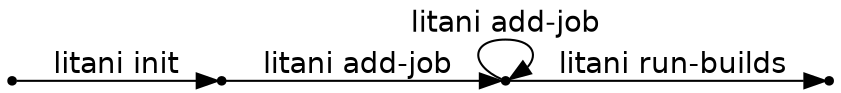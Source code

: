 digraph G {
  rankdir = LR;
  fontname=Helvetica;
  1 -> 2 [label="litani init", fontname=Helvetica];
  2 -> 3 [label="litani add-job", fontname=Helvetica];
  3 -> 3 [label="litani add-job", fontname=Helvetica];
  3 -> 4 [label="litani run-builds", fontname=Helvetica];
  1 [label="", shape=point];
  2 [label="", shape=point];
  3 [label="", shape=point];
  4 [label="", shape=point];
}
